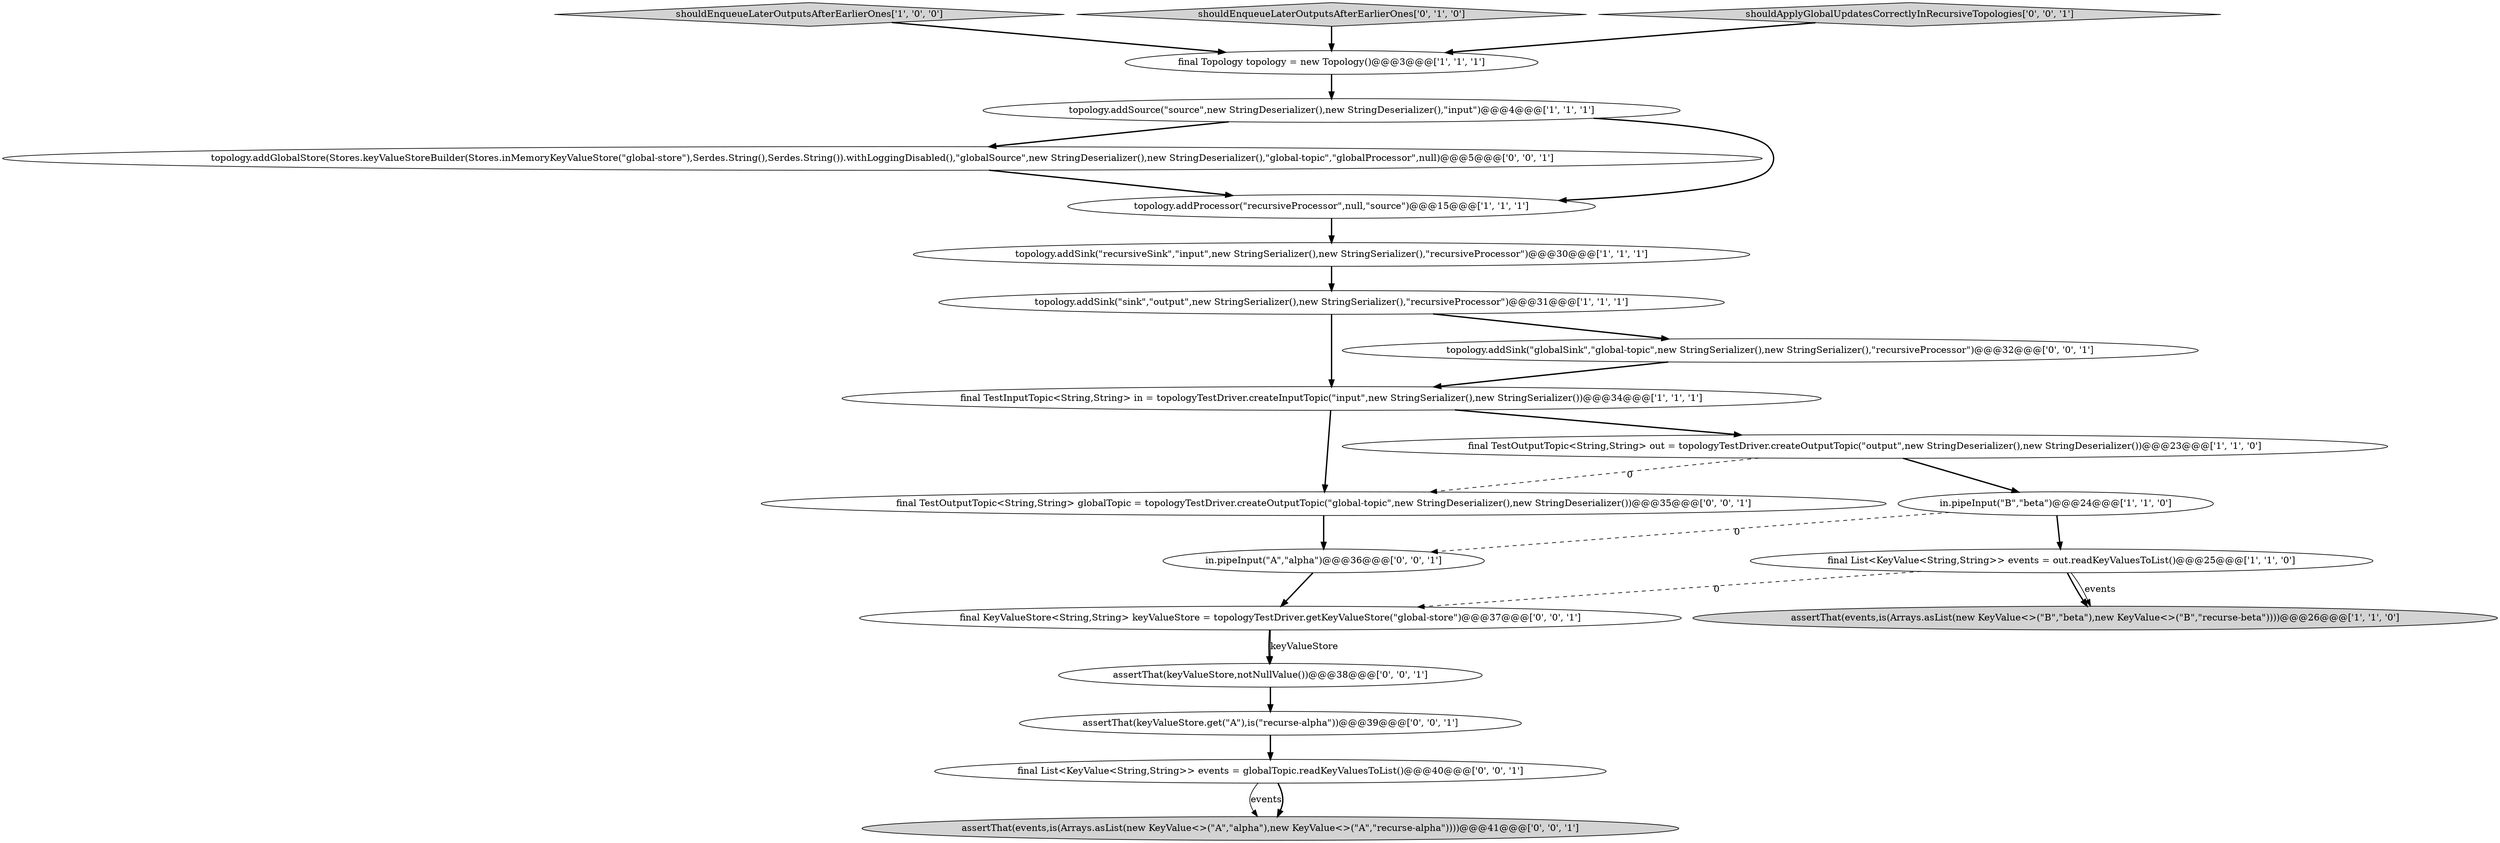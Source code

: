 digraph {
4 [style = filled, label = "topology.addSource(\"source\",new StringDeserializer(),new StringDeserializer(),\"input\")@@@4@@@['1', '1', '1']", fillcolor = white, shape = ellipse image = "AAA0AAABBB1BBB"];
7 [style = filled, label = "topology.addSink(\"sink\",\"output\",new StringSerializer(),new StringSerializer(),\"recursiveProcessor\")@@@31@@@['1', '1', '1']", fillcolor = white, shape = ellipse image = "AAA0AAABBB1BBB"];
18 [style = filled, label = "assertThat(keyValueStore.get(\"A\"),is(\"recurse-alpha\"))@@@39@@@['0', '0', '1']", fillcolor = white, shape = ellipse image = "AAA0AAABBB3BBB"];
15 [style = filled, label = "final TestOutputTopic<String,String> globalTopic = topologyTestDriver.createOutputTopic(\"global-topic\",new StringDeserializer(),new StringDeserializer())@@@35@@@['0', '0', '1']", fillcolor = white, shape = ellipse image = "AAA0AAABBB3BBB"];
21 [style = filled, label = "topology.addGlobalStore(Stores.keyValueStoreBuilder(Stores.inMemoryKeyValueStore(\"global-store\"),Serdes.String(),Serdes.String()).withLoggingDisabled(),\"globalSource\",new StringDeserializer(),new StringDeserializer(),\"global-topic\",\"globalProcessor\",null)@@@5@@@['0', '0', '1']", fillcolor = white, shape = ellipse image = "AAA0AAABBB3BBB"];
20 [style = filled, label = "in.pipeInput(\"A\",\"alpha\")@@@36@@@['0', '0', '1']", fillcolor = white, shape = ellipse image = "AAA0AAABBB3BBB"];
3 [style = filled, label = "shouldEnqueueLaterOutputsAfterEarlierOnes['1', '0', '0']", fillcolor = lightgray, shape = diamond image = "AAA0AAABBB1BBB"];
6 [style = filled, label = "final TestInputTopic<String,String> in = topologyTestDriver.createInputTopic(\"input\",new StringSerializer(),new StringSerializer())@@@34@@@['1', '1', '1']", fillcolor = white, shape = ellipse image = "AAA0AAABBB1BBB"];
12 [style = filled, label = "assertThat(keyValueStore,notNullValue())@@@38@@@['0', '0', '1']", fillcolor = white, shape = ellipse image = "AAA0AAABBB3BBB"];
14 [style = filled, label = "assertThat(events,is(Arrays.asList(new KeyValue<>(\"A\",\"alpha\"),new KeyValue<>(\"A\",\"recurse-alpha\"))))@@@41@@@['0', '0', '1']", fillcolor = lightgray, shape = ellipse image = "AAA0AAABBB3BBB"];
1 [style = filled, label = "final TestOutputTopic<String,String> out = topologyTestDriver.createOutputTopic(\"output\",new StringDeserializer(),new StringDeserializer())@@@23@@@['1', '1', '0']", fillcolor = white, shape = ellipse image = "AAA0AAABBB1BBB"];
11 [style = filled, label = "shouldEnqueueLaterOutputsAfterEarlierOnes['0', '1', '0']", fillcolor = lightgray, shape = diamond image = "AAA0AAABBB2BBB"];
16 [style = filled, label = "shouldApplyGlobalUpdatesCorrectlyInRecursiveTopologies['0', '0', '1']", fillcolor = lightgray, shape = diamond image = "AAA0AAABBB3BBB"];
19 [style = filled, label = "topology.addSink(\"globalSink\",\"global-topic\",new StringSerializer(),new StringSerializer(),\"recursiveProcessor\")@@@32@@@['0', '0', '1']", fillcolor = white, shape = ellipse image = "AAA0AAABBB3BBB"];
9 [style = filled, label = "final List<KeyValue<String,String>> events = out.readKeyValuesToList()@@@25@@@['1', '1', '0']", fillcolor = white, shape = ellipse image = "AAA0AAABBB1BBB"];
2 [style = filled, label = "topology.addSink(\"recursiveSink\",\"input\",new StringSerializer(),new StringSerializer(),\"recursiveProcessor\")@@@30@@@['1', '1', '1']", fillcolor = white, shape = ellipse image = "AAA0AAABBB1BBB"];
5 [style = filled, label = "in.pipeInput(\"B\",\"beta\")@@@24@@@['1', '1', '0']", fillcolor = white, shape = ellipse image = "AAA0AAABBB1BBB"];
13 [style = filled, label = "final KeyValueStore<String,String> keyValueStore = topologyTestDriver.getKeyValueStore(\"global-store\")@@@37@@@['0', '0', '1']", fillcolor = white, shape = ellipse image = "AAA0AAABBB3BBB"];
0 [style = filled, label = "topology.addProcessor(\"recursiveProcessor\",null,\"source\")@@@15@@@['1', '1', '1']", fillcolor = white, shape = ellipse image = "AAA0AAABBB1BBB"];
10 [style = filled, label = "assertThat(events,is(Arrays.asList(new KeyValue<>(\"B\",\"beta\"),new KeyValue<>(\"B\",\"recurse-beta\"))))@@@26@@@['1', '1', '0']", fillcolor = lightgray, shape = ellipse image = "AAA0AAABBB1BBB"];
8 [style = filled, label = "final Topology topology = new Topology()@@@3@@@['1', '1', '1']", fillcolor = white, shape = ellipse image = "AAA0AAABBB1BBB"];
17 [style = filled, label = "final List<KeyValue<String,String>> events = globalTopic.readKeyValuesToList()@@@40@@@['0', '0', '1']", fillcolor = white, shape = ellipse image = "AAA0AAABBB3BBB"];
1->5 [style = bold, label=""];
20->13 [style = bold, label=""];
5->9 [style = bold, label=""];
21->0 [style = bold, label=""];
16->8 [style = bold, label=""];
1->15 [style = dashed, label="0"];
0->2 [style = bold, label=""];
17->14 [style = solid, label="events"];
4->21 [style = bold, label=""];
18->17 [style = bold, label=""];
9->10 [style = bold, label=""];
19->6 [style = bold, label=""];
6->15 [style = bold, label=""];
4->0 [style = bold, label=""];
5->20 [style = dashed, label="0"];
6->1 [style = bold, label=""];
9->10 [style = solid, label="events"];
13->12 [style = bold, label=""];
17->14 [style = bold, label=""];
15->20 [style = bold, label=""];
3->8 [style = bold, label=""];
7->6 [style = bold, label=""];
9->13 [style = dashed, label="0"];
12->18 [style = bold, label=""];
13->12 [style = solid, label="keyValueStore"];
11->8 [style = bold, label=""];
8->4 [style = bold, label=""];
2->7 [style = bold, label=""];
7->19 [style = bold, label=""];
}
